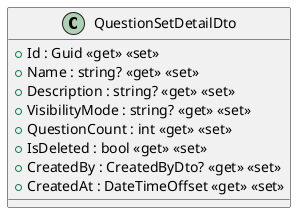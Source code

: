 @startuml
class QuestionSetDetailDto {
    + Id : Guid <<get>> <<set>>
    + Name : string? <<get>> <<set>>
    + Description : string? <<get>> <<set>>
    + VisibilityMode : string? <<get>> <<set>>
    + QuestionCount : int <<get>> <<set>>
    + IsDeleted : bool <<get>> <<set>>
    + CreatedBy : CreatedByDto? <<get>> <<set>>
    + CreatedAt : DateTimeOffset <<get>> <<set>>
}
@enduml
